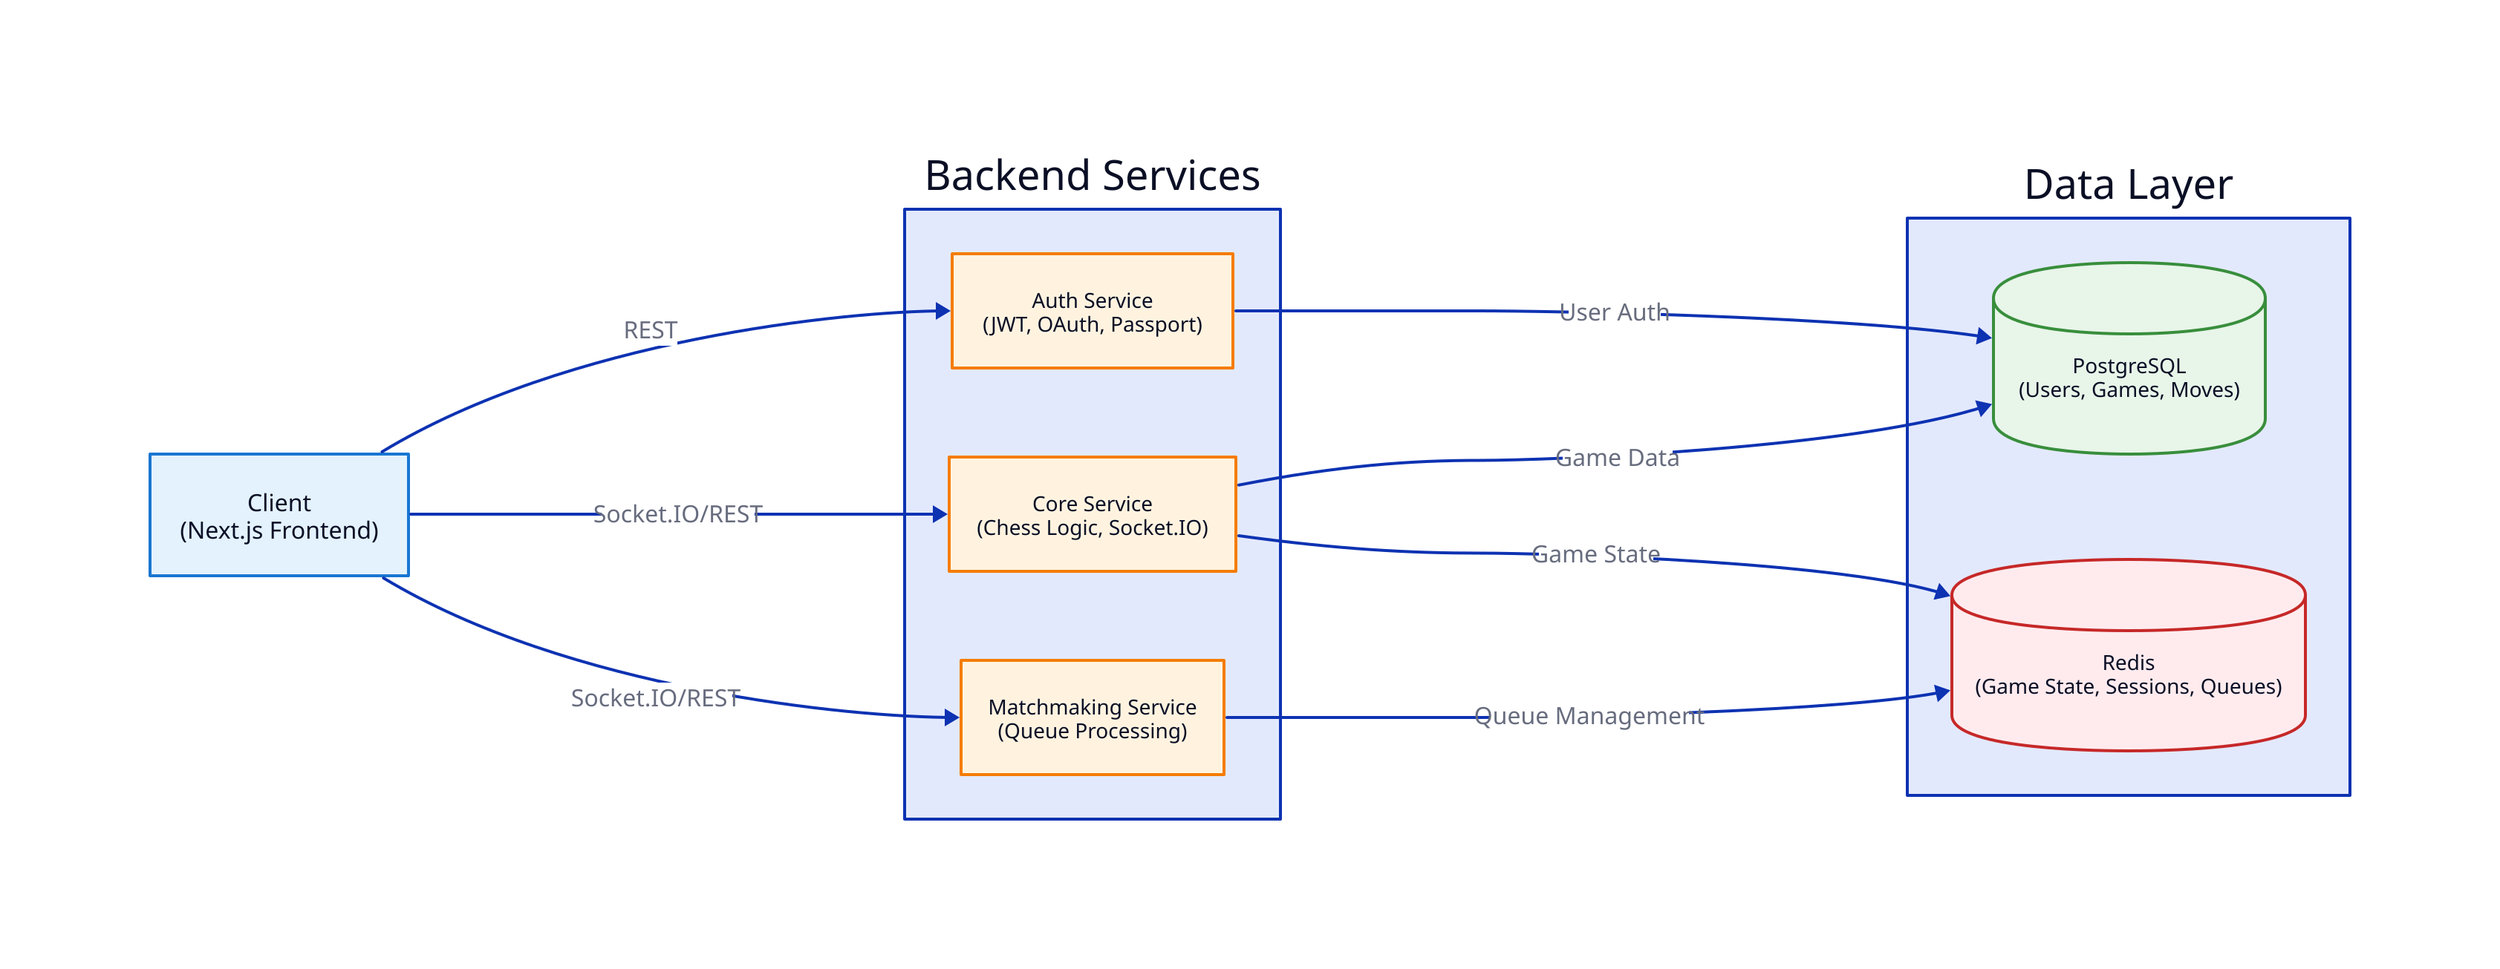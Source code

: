 direction: right

Client: {
  shape: rectangle
  label: "Client\n(Next.js Frontend)"
  style: {
    fill: "#e3f2fd"
    stroke: "#1976d2"
    font-size: 16
  }
}

Backend: {
  label: "Backend Services"

  Auth: {
    shape: rectangle
    label: "Auth Service\n(JWT, OAuth, Passport)"
    style: {
      fill: "#fff3e0"
      stroke: "#f57c00"
      font-size: 14
    }
  }

  Core: {
    shape: rectangle
    label: "Core Service\n(Chess Logic, Socket.IO)"
    style: {
      fill: "#fff3e0"
      stroke: "#f57c00"
      font-size: 14
    }
  }

  Matchmaking: {
    shape: rectangle
    label: "Matchmaking Service\n(Queue Processing)"
    style: {
      fill: "#fff3e0"
      stroke: "#f57c00"
      font-size: 14
    }
  }
}

Storage: {
  label: "Data Layer"

  PostgreSQL: {
    shape: cylinder
    label: "PostgreSQL\n(Users, Games, Moves)"
    style: {
      fill: "#e8f5e9"
      stroke: "#388e3c"
      font-size: 14
    }
  }

  Redis: {
    shape: cylinder
    label: "Redis\n(Game State, Sessions, Queues)"
    style: {
      fill: "#ffebee"
      stroke: "#c62828"
      font-size: 14
    }
  }
}

Client -> Backend.Auth: "REST"
Client -> Backend.Core: "Socket.IO/REST"
Client -> Backend.Matchmaking: "Socket.IO/REST"

Backend.Auth -> Storage.PostgreSQL: "User Auth"
Backend.Core -> Storage.PostgreSQL: "Game Data"
Backend.Core -> Storage.Redis: "Game State"
Backend.Matchmaking -> Storage.Redis: "Queue Management"